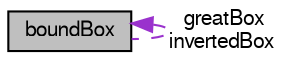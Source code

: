 digraph "boundBox"
{
  bgcolor="transparent";
  edge [fontname="FreeSans",fontsize="10",labelfontname="FreeSans",labelfontsize="10"];
  node [fontname="FreeSans",fontsize="10",shape=record];
  Node3 [label="boundBox",height=0.2,width=0.4,color="black", fillcolor="grey75", style="filled", fontcolor="black"];
  Node3 -> Node3 [dir="back",color="darkorchid3",fontsize="10",style="dashed",label=" greatBox\ninvertedBox" ,fontname="FreeSans"];
}

